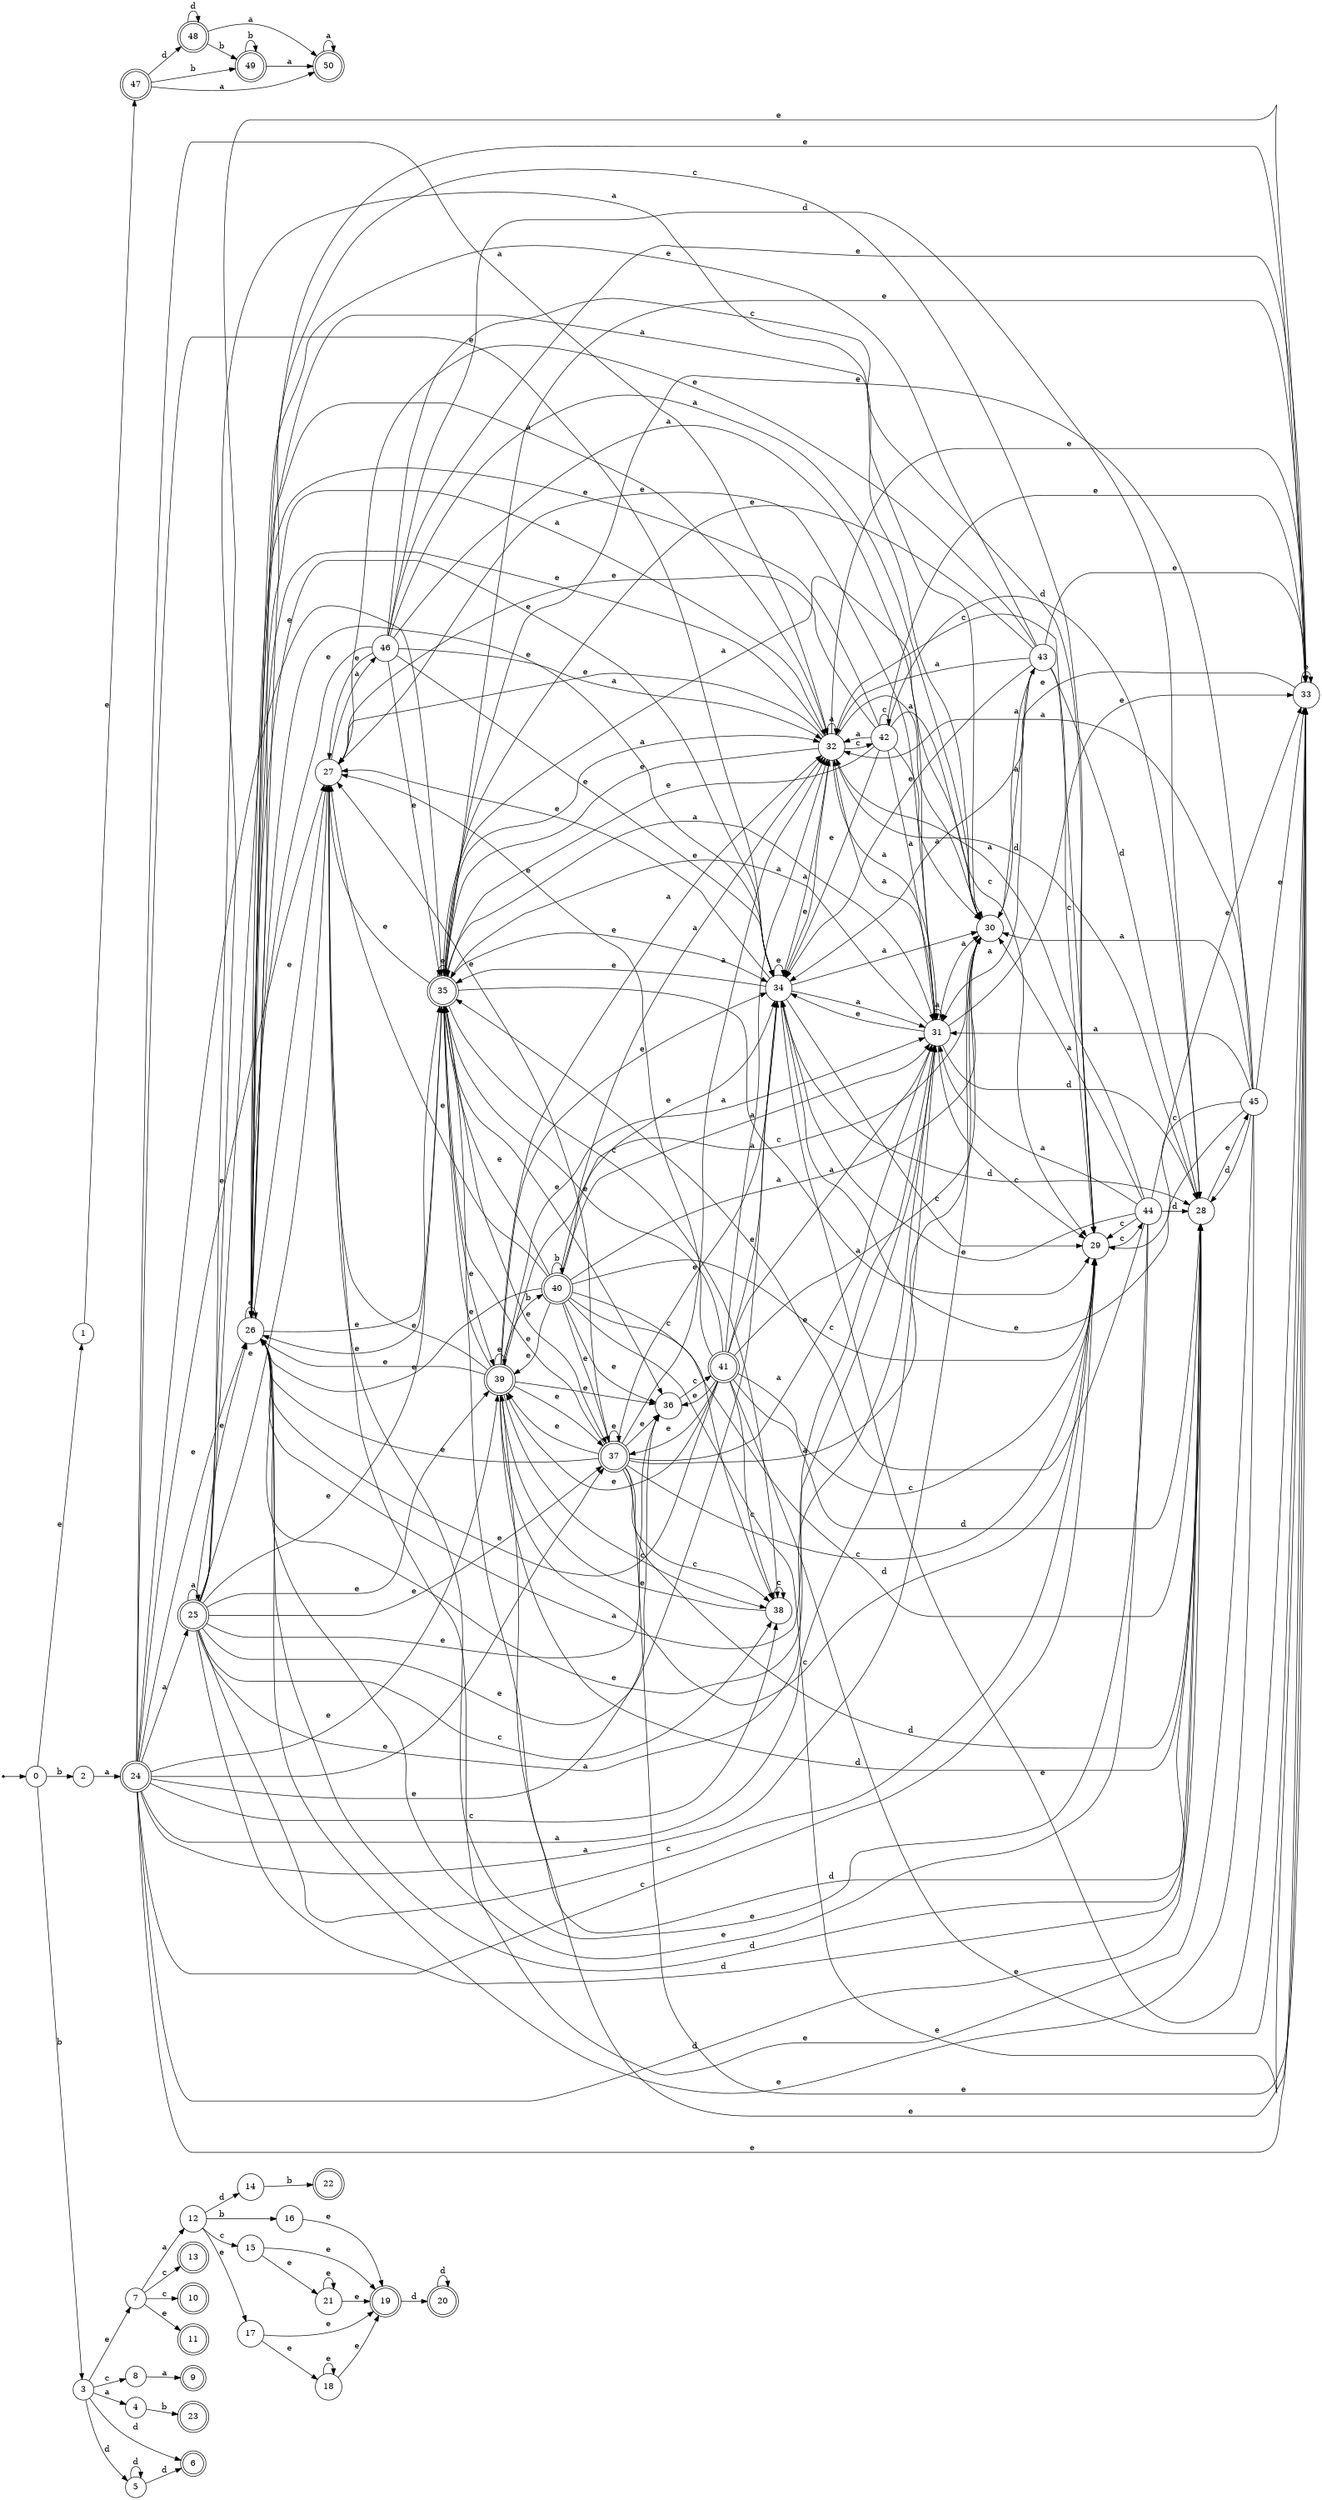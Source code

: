 digraph finite_state_machine {
rankdir=LR;
size="20,20";
node [shape = point]; "dummy0"
node [shape = circle]; "0";
"dummy0" -> "0";
node [shape = circle]; "1";
node [shape = circle]; "2";
node [shape = circle]; "3";
node [shape = circle]; "4";
node [shape = circle]; "5";
node [shape = doublecircle]; "6";node [shape = circle]; "7";
node [shape = circle]; "8";
node [shape = doublecircle]; "9";node [shape = doublecircle]; "10";node [shape = doublecircle]; "11";node [shape = circle]; "12";
node [shape = doublecircle]; "13";node [shape = circle]; "14";
node [shape = circle]; "15";
node [shape = circle]; "16";
node [shape = circle]; "17";
node [shape = circle]; "18";
node [shape = doublecircle]; "19";node [shape = doublecircle]; "20";node [shape = circle]; "21";
node [shape = doublecircle]; "22";node [shape = doublecircle]; "23";node [shape = doublecircle]; "24";node [shape = doublecircle]; "25";node [shape = circle]; "26";
node [shape = circle]; "27";
node [shape = circle]; "28";
node [shape = circle]; "29";
node [shape = circle]; "30";
node [shape = circle]; "31";
node [shape = circle]; "32";
node [shape = circle]; "33";
node [shape = circle]; "34";
node [shape = doublecircle]; "35";node [shape = circle]; "36";
node [shape = doublecircle]; "37";node [shape = circle]; "38";
node [shape = doublecircle]; "39";node [shape = doublecircle]; "40";node [shape = doublecircle]; "41";node [shape = circle]; "42";
node [shape = circle]; "43";
node [shape = circle]; "44";
node [shape = circle]; "45";
node [shape = circle]; "46";
node [shape = doublecircle]; "47";node [shape = doublecircle]; "48";node [shape = doublecircle]; "49";node [shape = doublecircle]; "50";"0" -> "1" [label = "e"];
 "0" -> "2" [label = "b"];
 "0" -> "3" [label = "b"];
 "3" -> "4" [label = "a"];
 "3" -> "5" [label = "d"];
 "3" -> "6" [label = "d"];
 "3" -> "7" [label = "e"];
 "3" -> "8" [label = "c"];
 "8" -> "9" [label = "a"];
 "7" -> "10" [label = "c"];
 "7" -> "13" [label = "c"];
 "7" -> "11" [label = "e"];
 "7" -> "12" [label = "a"];
 "12" -> "14" [label = "d"];
 "12" -> "15" [label = "c"];
 "12" -> "16" [label = "b"];
 "12" -> "17" [label = "e"];
 "17" -> "18" [label = "e"];
 "17" -> "19" [label = "e"];
 "19" -> "20" [label = "d"];
 "20" -> "20" [label = "d"];
 "18" -> "18" [label = "e"];
 "18" -> "19" [label = "e"];
 "16" -> "19" [label = "e"];
 "15" -> "19" [label = "e"];
 "15" -> "21" [label = "e"];
 "21" -> "19" [label = "e"];
 "21" -> "21" [label = "e"];
 "14" -> "22" [label = "b"];
 "5" -> "5" [label = "d"];
 "5" -> "6" [label = "d"];
 "4" -> "23" [label = "b"];
 "2" -> "24" [label = "a"];
 "24" -> "32" [label = "a"];
 "24" -> "25" [label = "a"];
 "24" -> "30" [label = "a"];
 "24" -> "31" [label = "a"];
 "24" -> "33" [label = "e"];
 "24" -> "34" [label = "e"];
 "24" -> "35" [label = "e"];
 "24" -> "36" [label = "e"];
 "24" -> "37" [label = "e"];
 "24" -> "39" [label = "e"];
 "24" -> "26" [label = "e"];
 "24" -> "27" [label = "e"];
 "24" -> "28" [label = "d"];
 "24" -> "29" [label = "c"];
 "24" -> "38" [label = "c"];
 "39" -> "33" [label = "e"];
 "39" -> "34" [label = "e"];
 "39" -> "35" [label = "e"];
 "39" -> "36" [label = "e"];
 "39" -> "37" [label = "e"];
 "39" -> "39" [label = "e"];
 "39" -> "26" [label = "e"];
 "39" -> "27" [label = "e"];
 "39" -> "29" [label = "c"];
 "39" -> "38" [label = "c"];
 "39" -> "40" [label = "b"];
 "39" -> "28" [label = "d"];
 "39" -> "32" [label = "a"];
 "39" -> "30" [label = "a"];
 "39" -> "31" [label = "a"];
 "40" -> "40" [label = "b"];
 "40" -> "29" [label = "c"];
 "40" -> "38" [label = "c"];
 "40" -> "33" [label = "e"];
 "40" -> "34" [label = "e"];
 "40" -> "35" [label = "e"];
 "40" -> "36" [label = "e"];
 "40" -> "37" [label = "e"];
 "40" -> "39" [label = "e"];
 "40" -> "26" [label = "e"];
 "40" -> "27" [label = "e"];
 "40" -> "28" [label = "d"];
 "40" -> "32" [label = "a"];
 "40" -> "30" [label = "a"];
 "40" -> "31" [label = "a"];
 "38" -> "38" [label = "c"];
 "38" -> "39" [label = "e"];
 "37" -> "33" [label = "e"];
 "37" -> "34" [label = "e"];
 "37" -> "35" [label = "e"];
 "37" -> "36" [label = "e"];
 "37" -> "37" [label = "e"];
 "37" -> "39" [label = "e"];
 "37" -> "26" [label = "e"];
 "37" -> "27" [label = "e"];
 "37" -> "28" [label = "d"];
 "37" -> "29" [label = "c"];
 "37" -> "38" [label = "c"];
 "37" -> "32" [label = "a"];
 "37" -> "30" [label = "a"];
 "37" -> "31" [label = "a"];
 "36" -> "41" [label = "c"];
 "41" -> "33" [label = "e"];
 "41" -> "34" [label = "e"];
 "41" -> "35" [label = "e"];
 "41" -> "36" [label = "e"];
 "41" -> "37" [label = "e"];
 "41" -> "39" [label = "e"];
 "41" -> "26" [label = "e"];
 "41" -> "27" [label = "e"];
 "41" -> "28" [label = "d"];
 "41" -> "29" [label = "c"];
 "41" -> "38" [label = "c"];
 "41" -> "32" [label = "a"];
 "41" -> "30" [label = "a"];
 "41" -> "31" [label = "a"];
 "35" -> "33" [label = "e"];
 "35" -> "34" [label = "e"];
 "35" -> "35" [label = "e"];
 "35" -> "36" [label = "e"];
 "35" -> "37" [label = "e"];
 "35" -> "39" [label = "e"];
 "35" -> "26" [label = "e"];
 "35" -> "27" [label = "e"];
 "35" -> "28" [label = "d"];
 "35" -> "29" [label = "c"];
 "35" -> "38" [label = "c"];
 "35" -> "32" [label = "a"];
 "35" -> "30" [label = "a"];
 "35" -> "31" [label = "a"];
 "34" -> "33" [label = "e"];
 "34" -> "34" [label = "e"];
 "34" -> "35" [label = "e"];
 "34" -> "26" [label = "e"];
 "34" -> "27" [label = "e"];
 "34" -> "28" [label = "d"];
 "34" -> "29" [label = "c"];
 "34" -> "32" [label = "a"];
 "34" -> "30" [label = "a"];
 "34" -> "31" [label = "a"];
 "33" -> "33" [label = "e"];
 "33" -> "34" [label = "e"];
 "32" -> "32" [label = "a"];
 "32" -> "30" [label = "a"];
 "32" -> "31" [label = "a"];
 "32" -> "42" [label = "c"];
 "32" -> "29" [label = "c"];
 "32" -> "33" [label = "e"];
 "32" -> "34" [label = "e"];
 "32" -> "35" [label = "e"];
 "32" -> "26" [label = "e"];
 "32" -> "27" [label = "e"];
 "32" -> "28" [label = "d"];
 "42" -> "42" [label = "c"];
 "42" -> "29" [label = "c"];
 "42" -> "32" [label = "a"];
 "42" -> "30" [label = "a"];
 "42" -> "31" [label = "a"];
 "42" -> "33" [label = "e"];
 "42" -> "34" [label = "e"];
 "42" -> "35" [label = "e"];
 "42" -> "26" [label = "e"];
 "42" -> "27" [label = "e"];
 "42" -> "28" [label = "d"];
 "31" -> "32" [label = "a"];
 "31" -> "30" [label = "a"];
 "31" -> "31" [label = "a"];
 "31" -> "33" [label = "e"];
 "31" -> "34" [label = "e"];
 "31" -> "35" [label = "e"];
 "31" -> "26" [label = "e"];
 "31" -> "27" [label = "e"];
 "31" -> "28" [label = "d"];
 "31" -> "29" [label = "c"];
 "30" -> "43" [label = "a"];
 "43" -> "32" [label = "a"];
 "43" -> "30" [label = "a"];
 "43" -> "31" [label = "a"];
 "43" -> "33" [label = "e"];
 "43" -> "34" [label = "e"];
 "43" -> "35" [label = "e"];
 "43" -> "26" [label = "e"];
 "43" -> "27" [label = "e"];
 "43" -> "28" [label = "d"];
 "43" -> "29" [label = "c"];
 "29" -> "44" [label = "c"];
 "44" -> "29" [label = "c"];
 "44" -> "33" [label = "e"];
 "44" -> "34" [label = "e"];
 "44" -> "35" [label = "e"];
 "44" -> "26" [label = "e"];
 "44" -> "27" [label = "e"];
 "44" -> "28" [label = "d"];
 "44" -> "32" [label = "a"];
 "44" -> "30" [label = "a"];
 "44" -> "31" [label = "a"];
 "28" -> "45" [label = "e"];
 "45" -> "28" [label = "d"];
 "45" -> "33" [label = "e"];
 "45" -> "34" [label = "e"];
 "45" -> "35" [label = "e"];
 "45" -> "26" [label = "e"];
 "45" -> "27" [label = "e"];
 "45" -> "29" [label = "c"];
 "45" -> "32" [label = "a"];
 "45" -> "30" [label = "a"];
 "45" -> "31" [label = "a"];
 "27" -> "46" [label = "a"];
 "46" -> "33" [label = "e"];
 "46" -> "34" [label = "e"];
 "46" -> "35" [label = "e"];
 "46" -> "26" [label = "e"];
 "46" -> "27" [label = "e"];
 "46" -> "28" [label = "d"];
 "46" -> "29" [label = "c"];
 "46" -> "32" [label = "a"];
 "46" -> "30" [label = "a"];
 "46" -> "31" [label = "a"];
 "26" -> "33" [label = "e"];
 "26" -> "34" [label = "e"];
 "26" -> "35" [label = "e"];
 "26" -> "26" [label = "e"];
 "26" -> "27" [label = "e"];
 "26" -> "28" [label = "d"];
 "26" -> "29" [label = "c"];
 "26" -> "32" [label = "a"];
 "26" -> "30" [label = "a"];
 "26" -> "31" [label = "a"];
 "25" -> "32" [label = "a"];
 "25" -> "25" [label = "a"];
 "25" -> "30" [label = "a"];
 "25" -> "31" [label = "a"];
 "25" -> "33" [label = "e"];
 "25" -> "34" [label = "e"];
 "25" -> "35" [label = "e"];
 "25" -> "36" [label = "e"];
 "25" -> "37" [label = "e"];
 "25" -> "39" [label = "e"];
 "25" -> "26" [label = "e"];
 "25" -> "27" [label = "e"];
 "25" -> "28" [label = "d"];
 "25" -> "29" [label = "c"];
 "25" -> "38" [label = "c"];
 "1" -> "47" [label = "e"];
 "47" -> "48" [label = "d"];
 "47" -> "49" [label = "b"];
 "47" -> "50" [label = "a"];
 "50" -> "50" [label = "a"];
 "49" -> "49" [label = "b"];
 "49" -> "50" [label = "a"];
 "48" -> "48" [label = "d"];
 "48" -> "49" [label = "b"];
 "48" -> "50" [label = "a"];
 }

